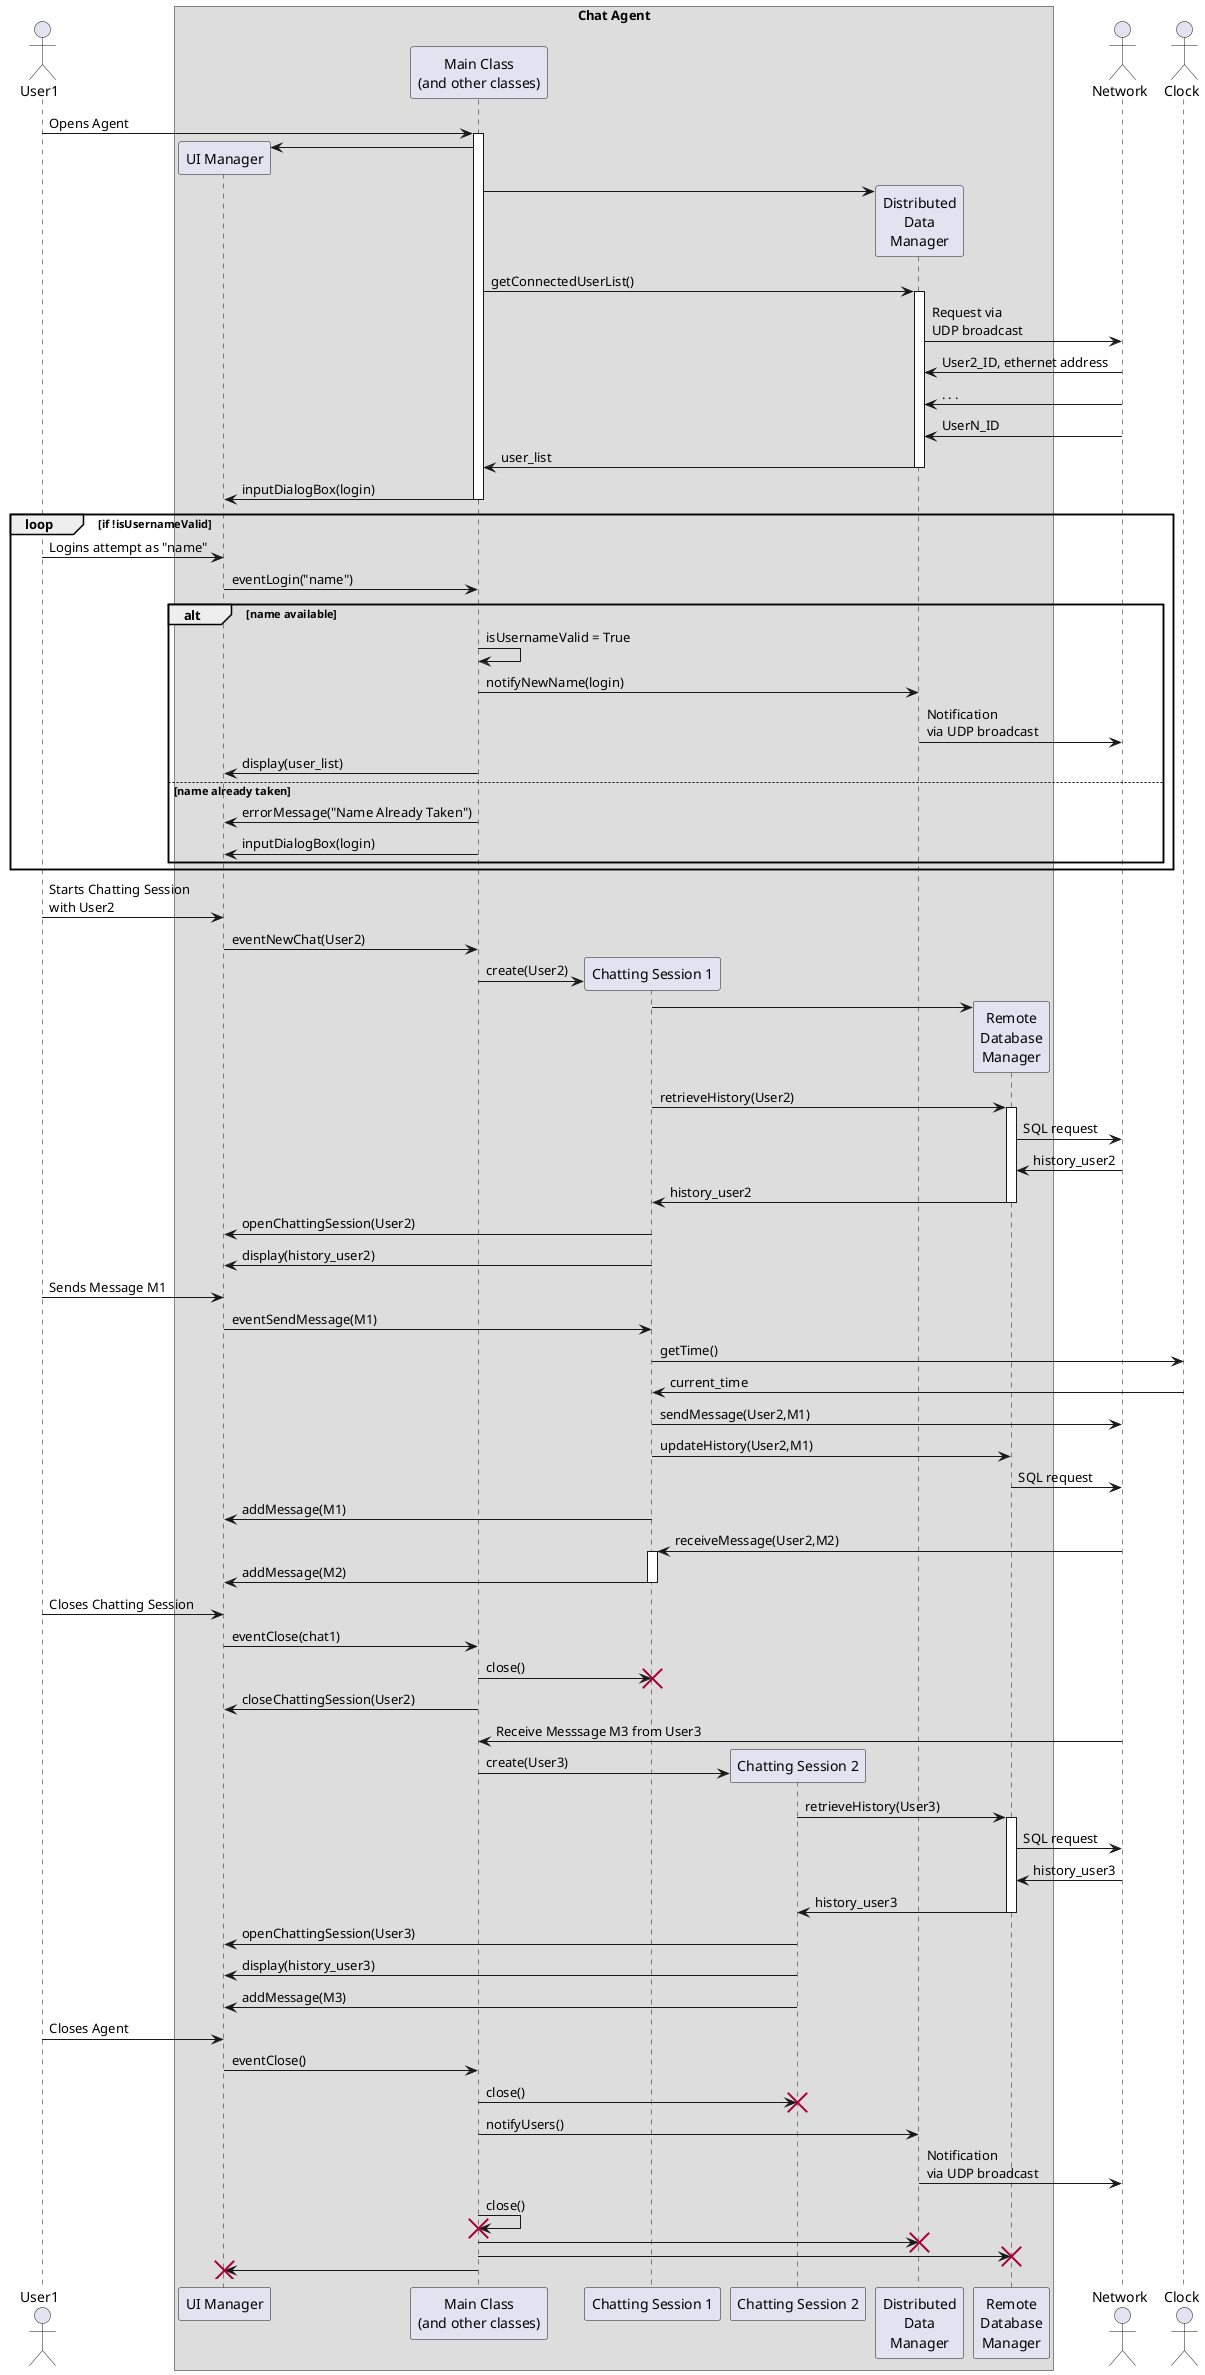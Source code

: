 @startuml sequence_white_box
actor User1 as User
box "Chat Agent"
  participant  "UI Manager" as UI
  participant "Main Class\n(and other classes)" as chatAgent
  participant "Chatting Session 1" as chat1
  participant "Chatting Session 2" as chat2
  participant "Distributed\nData\nManager" as distributedManager
  participant "Remote\nDatabase\nManager" as databaseManager
end box

actor "Network" as Network
actor "Clock" as Clock

User -> chatAgent ++ : Opens Agent
  UI <- chatAgent ** 
  chatAgent -> distributedManager **
  chatAgent -> distributedManager ++ : getConnectedUserList()
    distributedManager -> Network : Request via\nUDP broadcast
    Network -> distributedManager : User2_ID, ethernet address
    Network -> distributedManager : . . . 
    Network -> distributedManager : UserN_ID
  distributedManager -> chatAgent -- : user_list 
  
chatAgent -> UI -- : inputDialogBox(login)

loop if !isUsernameValid
User -> UI : Logins attempt as "name"
UI -> chatAgent : eventLogin("name")
alt name available
chatAgent -> chatAgent : isUsernameValid = True
chatAgent -> distributedManager : notifyNewName(login)
distributedManager -> Network : Notification\nvia UDP broadcast
UI <- chatAgent : display(user_list)
    else name already taken
UI <- chatAgent : errorMessage("Name Already Taken")
UI <- chatAgent -- : inputDialogBox(login)
    end
end

User -> UI : Starts Chatting Session\nwith User2
  UI -> chatAgent : eventNewChat(User2)
  chatAgent -> chat1 ** : create(User2)
  chat1 -> databaseManager ** 
  chat1 -> databaseManager ++ : retrieveHistory(User2)
    databaseManager -> Network : SQL request
    Network -> databaseManager : history_user2
  databaseManager -> chat1 -- : history_user2

  chat1 -> UI : openChattingSession(User2)
chat1 -> UI -- : display(history_user2)

User -> UI : Sends Message M1
  UI -> chat1 : eventSendMessage(M1)
  chat1 -> Clock : getTime()
  Clock -> chat1 : current_time

  chat1 -> Network : sendMessage(User2,M1)

  chat1 -> databaseManager : updateHistory(User2,M1)
    databaseManager -> Network : SQL request
chat1 -> UI -- : addMessage(M1)

Network -> chat1 ++ : receiveMessage(User2,M2)
chat1 -> UI -- : addMessage(M2)

User -> UI : Closes Chatting Session
UI -> chatAgent : eventClose(chat1)
chatAgent -> chat1 !! : close()
chatAgent -> UI : closeChattingSession(User2)

Network -> chatAgent : Receive Messsage M3 from User3
  chatAgent -> chat2 ** : create(User3)
  chat2 -> databaseManager ++ : retrieveHistory(User3)
    databaseManager -> Network : SQL request
    Network -> databaseManager : history_user3
  databaseManager -> chat2 -- : history_user3
  chat2 -> UI : openChattingSession(User3)
  chat2 -> UI : display(history_user3)
chat2 -> UI -- : addMessage(M3)

User -> UI : Closes Agent
UI -> chatAgent : eventClose()
chatAgent -> chat2 !! : close()
chatAgent -> distributedManager : notifyUsers()
distributedManager -> Network : Notification\nvia UDP broadcast
chatAgent -> chatAgent !! : close()
chatAgent -> distributedManager !!
chatAgent -> databaseManager !!
chatAgent -> UI !!
@enduml